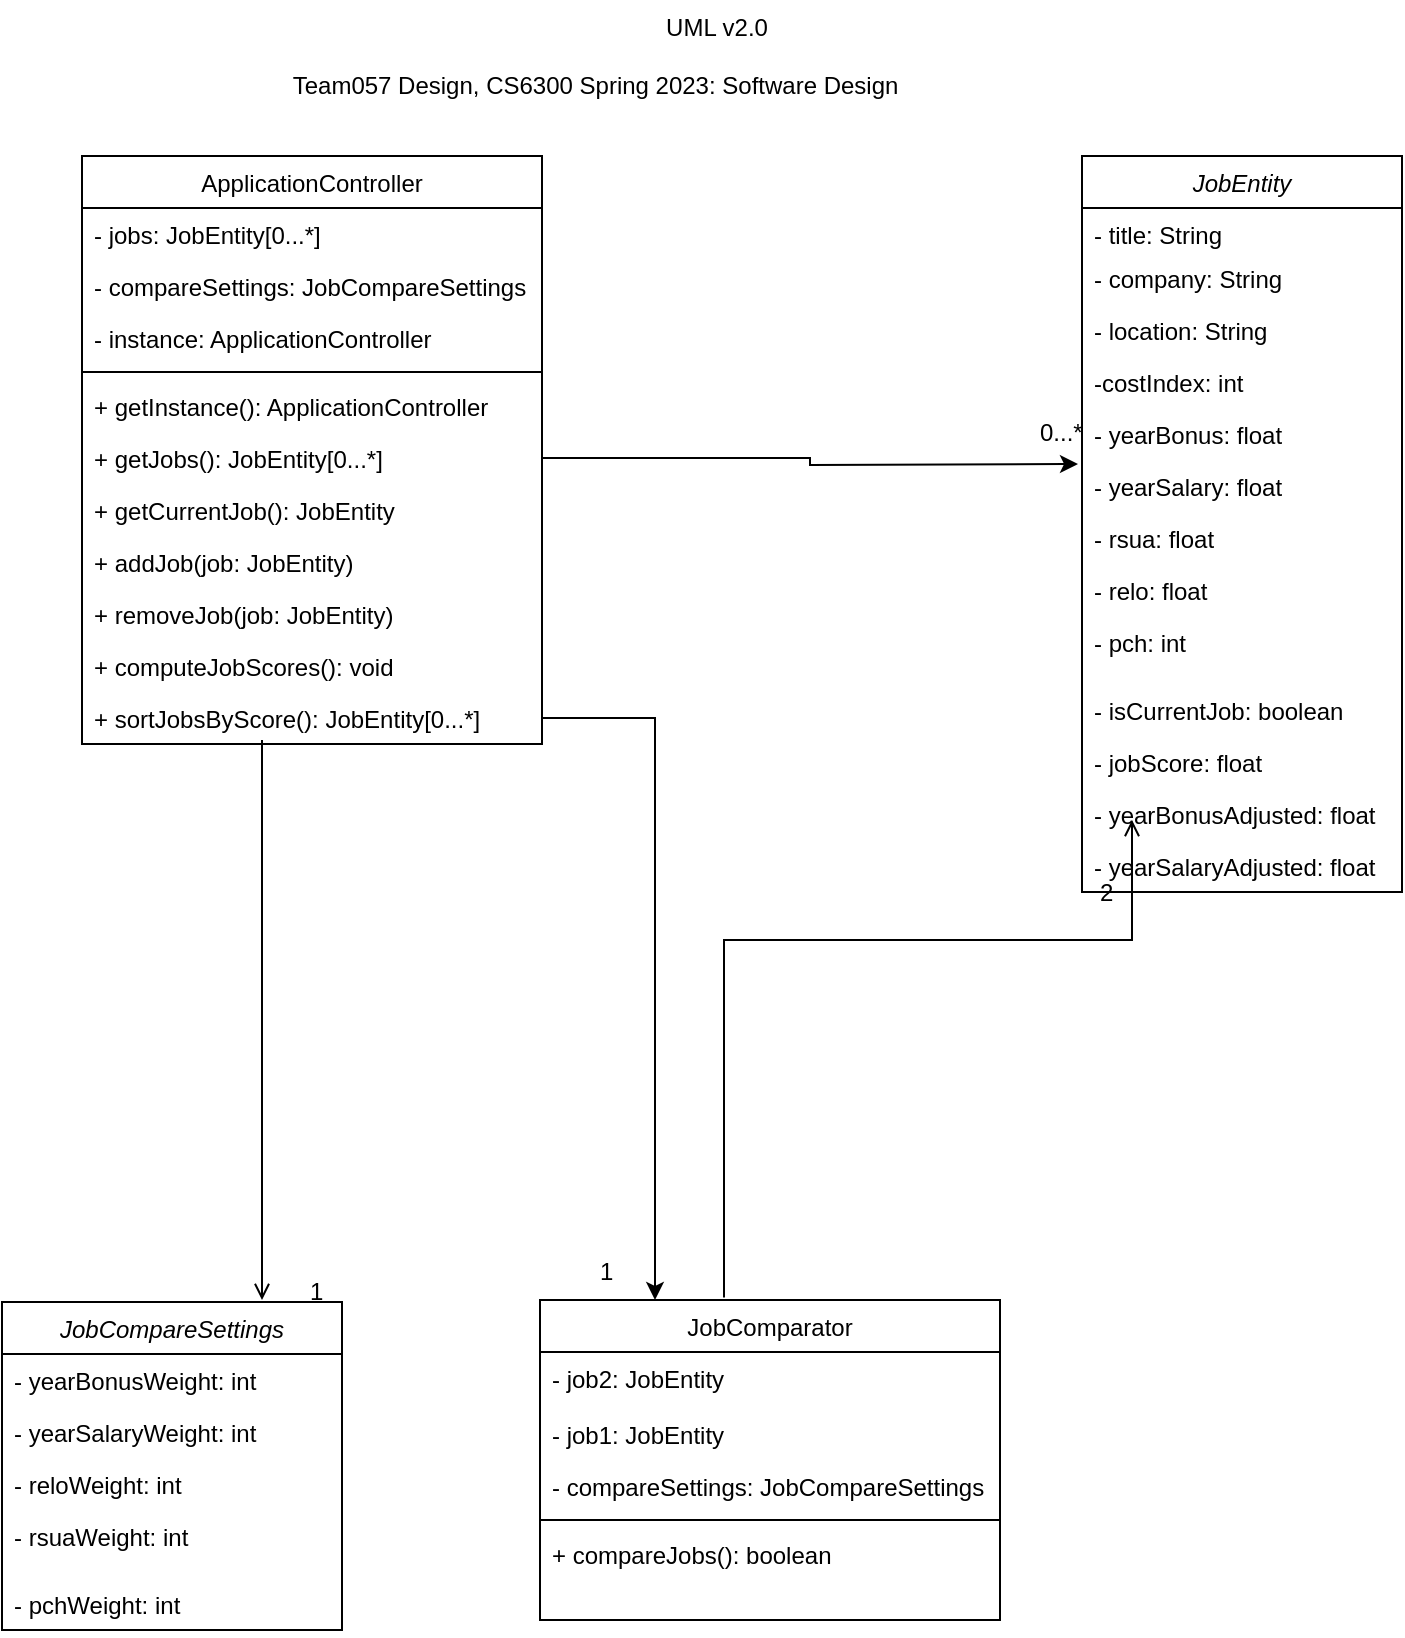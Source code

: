 <mxfile version="20.8.23" type="device"><diagram id="C5RBs43oDa-KdzZeNtuy" name="Page-1"><mxGraphModel dx="1050" dy="621" grid="1" gridSize="10" guides="1" tooltips="1" connect="1" arrows="1" fold="1" page="1" pageScale="1" pageWidth="827" pageHeight="1169" math="0" shadow="0"><root><mxCell id="WIyWlLk6GJQsqaUBKTNV-0"/><mxCell id="WIyWlLk6GJQsqaUBKTNV-1" parent="WIyWlLk6GJQsqaUBKTNV-0"/><mxCell id="zkfFHV4jXpPFQw0GAbJ--0" value="JobEntity" style="swimlane;fontStyle=2;align=center;verticalAlign=top;childLayout=stackLayout;horizontal=1;startSize=26;horizontalStack=0;resizeParent=1;resizeLast=0;collapsible=1;marginBottom=0;rounded=0;shadow=0;strokeWidth=1;" parent="WIyWlLk6GJQsqaUBKTNV-1" vertex="1"><mxGeometry x="570" y="108" width="160" height="368" as="geometry"><mxRectangle x="150" y="40" width="160" height="26" as="alternateBounds"/></mxGeometry></mxCell><mxCell id="zkfFHV4jXpPFQw0GAbJ--1" value="- title: String" style="text;align=left;verticalAlign=top;spacingLeft=4;spacingRight=4;overflow=hidden;rotatable=0;points=[[0,0.5],[1,0.5]];portConstraint=eastwest;" parent="zkfFHV4jXpPFQw0GAbJ--0" vertex="1"><mxGeometry y="26" width="160" height="22" as="geometry"/></mxCell><mxCell id="zkfFHV4jXpPFQw0GAbJ--2" value="- company: String" style="text;align=left;verticalAlign=top;spacingLeft=4;spacingRight=4;overflow=hidden;rotatable=0;points=[[0,0.5],[1,0.5]];portConstraint=eastwest;rounded=0;shadow=0;html=0;" parent="zkfFHV4jXpPFQw0GAbJ--0" vertex="1"><mxGeometry y="48" width="160" height="26" as="geometry"/></mxCell><mxCell id="F6nIAGVaNkfUYKiTFOFR-2" value="- location: String" style="text;align=left;verticalAlign=top;spacingLeft=4;spacingRight=4;overflow=hidden;rotatable=0;points=[[0,0.5],[1,0.5]];portConstraint=eastwest;" parent="zkfFHV4jXpPFQw0GAbJ--0" vertex="1"><mxGeometry y="74" width="160" height="26" as="geometry"/></mxCell><mxCell id="PXmswfZvkRH5QRFvLIQ5-0" value="-costIndex: int" style="text;align=left;verticalAlign=top;spacingLeft=4;spacingRight=4;overflow=hidden;rotatable=0;points=[[0,0.5],[1,0.5]];portConstraint=eastwest;" vertex="1" parent="zkfFHV4jXpPFQw0GAbJ--0"><mxGeometry y="100" width="160" height="26" as="geometry"/></mxCell><mxCell id="WXUcmf-pyU2MYirWD1Cy-3" value="- yearBonus: float" style="text;align=left;verticalAlign=top;spacingLeft=4;spacingRight=4;overflow=hidden;rotatable=0;points=[[0,0.5],[1,0.5]];portConstraint=eastwest;" parent="zkfFHV4jXpPFQw0GAbJ--0" vertex="1"><mxGeometry y="126" width="160" height="26" as="geometry"/></mxCell><mxCell id="WXUcmf-pyU2MYirWD1Cy-2" value="- yearSalary: float" style="text;align=left;verticalAlign=top;spacingLeft=4;spacingRight=4;overflow=hidden;rotatable=0;points=[[0,0.5],[1,0.5]];portConstraint=eastwest;" parent="zkfFHV4jXpPFQw0GAbJ--0" vertex="1"><mxGeometry y="152" width="160" height="26" as="geometry"/></mxCell><mxCell id="F6nIAGVaNkfUYKiTFOFR-4" value="- rsua: float" style="text;align=left;verticalAlign=top;spacingLeft=4;spacingRight=4;overflow=hidden;rotatable=0;points=[[0,0.5],[1,0.5]];portConstraint=eastwest;" parent="zkfFHV4jXpPFQw0GAbJ--0" vertex="1"><mxGeometry y="178" width="160" height="26" as="geometry"/></mxCell><mxCell id="F6nIAGVaNkfUYKiTFOFR-5" value="- relo: float" style="text;align=left;verticalAlign=top;spacingLeft=4;spacingRight=4;overflow=hidden;rotatable=0;points=[[0,0.5],[1,0.5]];portConstraint=eastwest;" parent="zkfFHV4jXpPFQw0GAbJ--0" vertex="1"><mxGeometry y="204" width="160" height="26" as="geometry"/></mxCell><mxCell id="zkfFHV4jXpPFQw0GAbJ--4" value="" style="line;html=1;strokeWidth=1;align=left;verticalAlign=middle;spacingTop=-1;spacingLeft=3;spacingRight=3;rotatable=0;labelPosition=right;points=[];portConstraint=eastwest;" parent="zkfFHV4jXpPFQw0GAbJ--0" vertex="1"><mxGeometry y="230" width="160" as="geometry"/></mxCell><mxCell id="WXUcmf-pyU2MYirWD1Cy-0" value="- pch: int" style="text;align=left;verticalAlign=top;spacingLeft=4;spacingRight=4;overflow=hidden;rotatable=0;points=[[0,0.5],[1,0.5]];portConstraint=eastwest;rounded=0;shadow=0;html=0;" parent="zkfFHV4jXpPFQw0GAbJ--0" vertex="1"><mxGeometry y="230" width="160" height="34" as="geometry"/></mxCell><mxCell id="WXUcmf-pyU2MYirWD1Cy-1" value="- isCurrentJob: boolean" style="text;align=left;verticalAlign=top;spacingLeft=4;spacingRight=4;overflow=hidden;rotatable=0;points=[[0,0.5],[1,0.5]];portConstraint=eastwest;" parent="zkfFHV4jXpPFQw0GAbJ--0" vertex="1"><mxGeometry y="264" width="160" height="26" as="geometry"/></mxCell><mxCell id="6BhqM0dPrYhoJWWjN4Vd-0" value="- jobScore: float" style="text;align=left;verticalAlign=top;spacingLeft=4;spacingRight=4;overflow=hidden;rotatable=0;points=[[0,0.5],[1,0.5]];portConstraint=eastwest;" parent="zkfFHV4jXpPFQw0GAbJ--0" vertex="1"><mxGeometry y="290" width="160" height="26" as="geometry"/></mxCell><mxCell id="WXUcmf-pyU2MYirWD1Cy-5" value="- yearBonusAdjusted: float" style="text;align=left;verticalAlign=top;spacingLeft=4;spacingRight=4;overflow=hidden;rotatable=0;points=[[0,0.5],[1,0.5]];portConstraint=eastwest;" parent="zkfFHV4jXpPFQw0GAbJ--0" vertex="1"><mxGeometry y="316" width="160" height="26" as="geometry"/></mxCell><mxCell id="WXUcmf-pyU2MYirWD1Cy-4" value="- yearSalaryAdjusted: float" style="text;align=left;verticalAlign=top;spacingLeft=4;spacingRight=4;overflow=hidden;rotatable=0;points=[[0,0.5],[1,0.5]];portConstraint=eastwest;" parent="zkfFHV4jXpPFQw0GAbJ--0" vertex="1"><mxGeometry y="342" width="160" height="26" as="geometry"/></mxCell><mxCell id="zkfFHV4jXpPFQw0GAbJ--17" value="ApplicationController" style="swimlane;fontStyle=0;align=center;verticalAlign=top;childLayout=stackLayout;horizontal=1;startSize=26;horizontalStack=0;resizeParent=1;resizeLast=0;collapsible=1;marginBottom=0;rounded=0;shadow=0;strokeWidth=1;" parent="WIyWlLk6GJQsqaUBKTNV-1" vertex="1"><mxGeometry x="70" y="108" width="230" height="294" as="geometry"><mxRectangle x="550" y="140" width="160" height="26" as="alternateBounds"/></mxGeometry></mxCell><mxCell id="zkfFHV4jXpPFQw0GAbJ--18" value="- jobs: JobEntity[0...*]" style="text;align=left;verticalAlign=top;spacingLeft=4;spacingRight=4;overflow=hidden;rotatable=0;points=[[0,0.5],[1,0.5]];portConstraint=eastwest;" parent="zkfFHV4jXpPFQw0GAbJ--17" vertex="1"><mxGeometry y="26" width="230" height="26" as="geometry"/></mxCell><mxCell id="F6nIAGVaNkfUYKiTFOFR-75" value="- compareSettings: JobCompareSettings" style="text;align=left;verticalAlign=top;spacingLeft=4;spacingRight=4;overflow=hidden;rotatable=0;points=[[0,0.5],[1,0.5]];portConstraint=eastwest;" parent="zkfFHV4jXpPFQw0GAbJ--17" vertex="1"><mxGeometry y="52" width="230" height="26" as="geometry"/></mxCell><mxCell id="F6nIAGVaNkfUYKiTFOFR-73" value="- instance: ApplicationController" style="text;align=left;verticalAlign=top;spacingLeft=4;spacingRight=4;overflow=hidden;rotatable=0;points=[[0,0.5],[1,0.5]];portConstraint=eastwest;" parent="zkfFHV4jXpPFQw0GAbJ--17" vertex="1"><mxGeometry y="78" width="230" height="26" as="geometry"/></mxCell><mxCell id="zkfFHV4jXpPFQw0GAbJ--23" value="" style="line;html=1;strokeWidth=1;align=left;verticalAlign=middle;spacingTop=-1;spacingLeft=3;spacingRight=3;rotatable=0;labelPosition=right;points=[];portConstraint=eastwest;" parent="zkfFHV4jXpPFQw0GAbJ--17" vertex="1"><mxGeometry y="104" width="230" height="8" as="geometry"/></mxCell><mxCell id="F6nIAGVaNkfUYKiTFOFR-28" value="+ getInstance(): ApplicationController" style="text;align=left;verticalAlign=top;spacingLeft=4;spacingRight=4;overflow=hidden;rotatable=0;points=[[0,0.5],[1,0.5]];portConstraint=eastwest;" parent="zkfFHV4jXpPFQw0GAbJ--17" vertex="1"><mxGeometry y="112" width="230" height="26" as="geometry"/></mxCell><mxCell id="zkfFHV4jXpPFQw0GAbJ--24" value="+ getJobs(): JobEntity[0...*]" style="text;align=left;verticalAlign=top;spacingLeft=4;spacingRight=4;overflow=hidden;rotatable=0;points=[[0,0.5],[1,0.5]];portConstraint=eastwest;" parent="zkfFHV4jXpPFQw0GAbJ--17" vertex="1"><mxGeometry y="138" width="230" height="26" as="geometry"/></mxCell><mxCell id="F6nIAGVaNkfUYKiTFOFR-74" value="+ getCurrentJob(): JobEntity" style="text;align=left;verticalAlign=top;spacingLeft=4;spacingRight=4;overflow=hidden;rotatable=0;points=[[0,0.5],[1,0.5]];portConstraint=eastwest;" parent="zkfFHV4jXpPFQw0GAbJ--17" vertex="1"><mxGeometry y="164" width="230" height="26" as="geometry"/></mxCell><mxCell id="F6nIAGVaNkfUYKiTFOFR-26" value="+ addJob(job: JobEntity)" style="text;align=left;verticalAlign=top;spacingLeft=4;spacingRight=4;overflow=hidden;rotatable=0;points=[[0,0.5],[1,0.5]];portConstraint=eastwest;" parent="zkfFHV4jXpPFQw0GAbJ--17" vertex="1"><mxGeometry y="190" width="230" height="26" as="geometry"/></mxCell><mxCell id="F6nIAGVaNkfUYKiTFOFR-27" value="+ removeJob(job: JobEntity)" style="text;align=left;verticalAlign=top;spacingLeft=4;spacingRight=4;overflow=hidden;rotatable=0;points=[[0,0.5],[1,0.5]];portConstraint=eastwest;" parent="zkfFHV4jXpPFQw0GAbJ--17" vertex="1"><mxGeometry y="216" width="230" height="26" as="geometry"/></mxCell><mxCell id="H7CW498lwEWC20k4ga-I-11" value="+ computeJobScores(): void" style="text;align=left;verticalAlign=top;spacingLeft=4;spacingRight=4;overflow=hidden;rotatable=0;points=[[0,0.5],[1,0.5]];portConstraint=eastwest;" parent="zkfFHV4jXpPFQw0GAbJ--17" vertex="1"><mxGeometry y="242" width="230" height="26" as="geometry"/></mxCell><mxCell id="F6nIAGVaNkfUYKiTFOFR-29" value="+ sortJobsByScore(): JobEntity[0...*]" style="text;align=left;verticalAlign=top;spacingLeft=4;spacingRight=4;overflow=hidden;rotatable=0;points=[[0,0.5],[1,0.5]];portConstraint=eastwest;" parent="zkfFHV4jXpPFQw0GAbJ--17" vertex="1"><mxGeometry y="268" width="230" height="26" as="geometry"/></mxCell><mxCell id="F6nIAGVaNkfUYKiTFOFR-1" value="&lt;div&gt;&lt;span style=&quot;&quot;&gt;&#9;&lt;/span&gt;&lt;span style=&quot;&quot;&gt;&#9;&lt;/span&gt;&lt;span style=&quot;&quot;&gt;&#9;&lt;/span&gt;&lt;span style=&quot;&quot;&gt;&#9;&lt;/span&gt;&lt;span style=&quot;&quot;&gt;&#9;&lt;/span&gt;&lt;span style=&quot;&quot;&gt;&#9;&lt;/span&gt;&lt;span style=&quot;&quot;&gt;&#9;&lt;/span&gt;&lt;span style=&quot;&quot;&gt;&#9;&lt;/span&gt;&lt;span style=&quot;&quot;&gt;&#9;&lt;/span&gt;&lt;span style=&quot;white-space: pre;&quot;&gt;&#9;&lt;/span&gt;&lt;span style=&quot;white-space: pre;&quot;&gt;&#9;&lt;/span&gt;&lt;span style=&quot;white-space: pre;&quot;&gt;&#9;&lt;/span&gt;&lt;span style=&quot;white-space: pre;&quot;&gt;&#9;&lt;/span&gt;&lt;span style=&quot;white-space: pre;&quot;&gt;&#9;&lt;/span&gt;&lt;span style=&quot;white-space: pre;&quot;&gt;&#9;&lt;/span&gt;&lt;span style=&quot;white-space: pre;&quot;&gt;&#9;&lt;/span&gt;&lt;span style=&quot;white-space: pre;&quot;&gt;&#9;&lt;/span&gt;&lt;span style=&quot;white-space: pre;&quot;&gt;&#9;&lt;/span&gt;UML v2.0&lt;/div&gt;&lt;div&gt;&lt;br&gt;&lt;/div&gt;&lt;span style=&quot;white-space: pre;&quot;&gt;&#9;&lt;/span&gt;&lt;span style=&quot;white-space: pre;&quot;&gt;&#9;&lt;/span&gt;Team057 Design, CS6300 Spring 2023&lt;b id=&quot;docs-internal-guid-c6e9de07-7fff-187e-cb46-2fe92c24adee&quot; style=&quot;font-weight:normal;&quot;&gt;: Software Design&lt;/b&gt;" style="text;whiteSpace=wrap;html=1;" parent="WIyWlLk6GJQsqaUBKTNV-1" vertex="1"><mxGeometry x="120" y="30" width="520" height="70" as="geometry"/></mxCell><mxCell id="F6nIAGVaNkfUYKiTFOFR-30" value="JobCompareSettings" style="swimlane;fontStyle=2;align=center;verticalAlign=top;childLayout=stackLayout;horizontal=1;startSize=26;horizontalStack=0;resizeParent=1;resizeLast=0;collapsible=1;marginBottom=0;rounded=0;shadow=0;strokeWidth=1;" parent="WIyWlLk6GJQsqaUBKTNV-1" vertex="1"><mxGeometry x="30" y="681" width="170" height="164" as="geometry"><mxRectangle x="150" y="40" width="160" height="26" as="alternateBounds"/></mxGeometry></mxCell><mxCell id="F6nIAGVaNkfUYKiTFOFR-34" value="- yearBonusWeight: int" style="text;align=left;verticalAlign=top;spacingLeft=4;spacingRight=4;overflow=hidden;rotatable=0;points=[[0,0.5],[1,0.5]];portConstraint=eastwest;" parent="F6nIAGVaNkfUYKiTFOFR-30" vertex="1"><mxGeometry y="26" width="170" height="26" as="geometry"/></mxCell><mxCell id="F6nIAGVaNkfUYKiTFOFR-33" value="- yearSalaryWeight: int" style="text;align=left;verticalAlign=top;spacingLeft=4;spacingRight=4;overflow=hidden;rotatable=0;points=[[0,0.5],[1,0.5]];portConstraint=eastwest;" parent="F6nIAGVaNkfUYKiTFOFR-30" vertex="1"><mxGeometry y="52" width="170" height="26" as="geometry"/></mxCell><mxCell id="F6nIAGVaNkfUYKiTFOFR-31" value="- reloWeight: int" style="text;align=left;verticalAlign=top;spacingLeft=4;spacingRight=4;overflow=hidden;rotatable=0;points=[[0,0.5],[1,0.5]];portConstraint=eastwest;" parent="F6nIAGVaNkfUYKiTFOFR-30" vertex="1"><mxGeometry y="78" width="170" height="26" as="geometry"/></mxCell><mxCell id="F6nIAGVaNkfUYKiTFOFR-35" value="- rsuaWeight: int" style="text;align=left;verticalAlign=top;spacingLeft=4;spacingRight=4;overflow=hidden;rotatable=0;points=[[0,0.5],[1,0.5]];portConstraint=eastwest;rounded=0;shadow=0;html=0;" parent="F6nIAGVaNkfUYKiTFOFR-30" vertex="1"><mxGeometry y="104" width="170" height="34" as="geometry"/></mxCell><mxCell id="F6nIAGVaNkfUYKiTFOFR-32" value="- pchWeight: int" style="text;align=left;verticalAlign=top;spacingLeft=4;spacingRight=4;overflow=hidden;rotatable=0;points=[[0,0.5],[1,0.5]];portConstraint=eastwest;rounded=0;shadow=0;html=0;" parent="F6nIAGVaNkfUYKiTFOFR-30" vertex="1"><mxGeometry y="138" width="170" height="26" as="geometry"/></mxCell><mxCell id="F6nIAGVaNkfUYKiTFOFR-36" value="" style="line;html=1;strokeWidth=1;align=left;verticalAlign=middle;spacingTop=-1;spacingLeft=3;spacingRight=3;rotatable=0;labelPosition=right;points=[];portConstraint=eastwest;" parent="F6nIAGVaNkfUYKiTFOFR-30" vertex="1"><mxGeometry y="164" width="170" as="geometry"/></mxCell><mxCell id="F6nIAGVaNkfUYKiTFOFR-39" value="JobComparator" style="swimlane;fontStyle=0;align=center;verticalAlign=top;childLayout=stackLayout;horizontal=1;startSize=26;horizontalStack=0;resizeParent=1;resizeLast=0;collapsible=1;marginBottom=0;rounded=0;shadow=0;strokeWidth=1;" parent="WIyWlLk6GJQsqaUBKTNV-1" vertex="1"><mxGeometry x="299" y="680" width="230" height="160" as="geometry"><mxRectangle x="550" y="140" width="160" height="26" as="alternateBounds"/></mxGeometry></mxCell><mxCell id="F6nIAGVaNkfUYKiTFOFR-48" value="- job2: JobEntity" style="text;align=left;verticalAlign=top;spacingLeft=4;spacingRight=4;overflow=hidden;rotatable=0;points=[[0,0.5],[1,0.5]];portConstraint=eastwest;" parent="F6nIAGVaNkfUYKiTFOFR-39" vertex="1"><mxGeometry y="26" width="230" height="28" as="geometry"/></mxCell><mxCell id="F6nIAGVaNkfUYKiTFOFR-40" value="- job1: JobEntity" style="text;align=left;verticalAlign=top;spacingLeft=4;spacingRight=4;overflow=hidden;rotatable=0;points=[[0,0.5],[1,0.5]];portConstraint=eastwest;" parent="F6nIAGVaNkfUYKiTFOFR-39" vertex="1"><mxGeometry y="54" width="230" height="26" as="geometry"/></mxCell><mxCell id="F6nIAGVaNkfUYKiTFOFR-41" value="- compareSettings: JobCompareSettings" style="text;align=left;verticalAlign=top;spacingLeft=4;spacingRight=4;overflow=hidden;rotatable=0;points=[[0,0.5],[1,0.5]];portConstraint=eastwest;" parent="F6nIAGVaNkfUYKiTFOFR-39" vertex="1"><mxGeometry y="80" width="230" height="26" as="geometry"/></mxCell><mxCell id="F6nIAGVaNkfUYKiTFOFR-42" value="" style="line;html=1;strokeWidth=1;align=left;verticalAlign=middle;spacingTop=-1;spacingLeft=3;spacingRight=3;rotatable=0;labelPosition=right;points=[];portConstraint=eastwest;" parent="F6nIAGVaNkfUYKiTFOFR-39" vertex="1"><mxGeometry y="106" width="230" height="8" as="geometry"/></mxCell><mxCell id="F6nIAGVaNkfUYKiTFOFR-43" value="+ compareJobs(): boolean" style="text;align=left;verticalAlign=top;spacingLeft=4;spacingRight=4;overflow=hidden;rotatable=0;points=[[0,0.5],[1,0.5]];portConstraint=eastwest;" parent="F6nIAGVaNkfUYKiTFOFR-39" vertex="1"><mxGeometry y="114" width="230" height="46" as="geometry"/></mxCell><mxCell id="F6nIAGVaNkfUYKiTFOFR-49" value="" style="endArrow=open;shadow=0;strokeWidth=1;rounded=0;endFill=1;edgeStyle=elbowEdgeStyle;elbow=vertical;exitX=0.4;exitY=-0.008;exitDx=0;exitDy=0;exitPerimeter=0;" parent="WIyWlLk6GJQsqaUBKTNV-1" source="F6nIAGVaNkfUYKiTFOFR-39" edge="1"><mxGeometry x="0.5" y="41" relative="1" as="geometry"><mxPoint x="160" y="535" as="sourcePoint"/><mxPoint x="595" y="440" as="targetPoint"/><mxPoint x="-40" y="32" as="offset"/><Array as="points"><mxPoint x="520" y="500"/><mxPoint x="440" y="600"/></Array></mxGeometry></mxCell><mxCell id="F6nIAGVaNkfUYKiTFOFR-52" value="1" style="resizable=0;align=left;verticalAlign=bottom;labelBackgroundColor=none;fontSize=12;" parent="WIyWlLk6GJQsqaUBKTNV-1" connectable="0" vertex="1"><mxGeometry x="270" y="679.58" as="geometry"><mxPoint x="57" y="-5" as="offset"/></mxGeometry></mxCell><mxCell id="F6nIAGVaNkfUYKiTFOFR-60" value="" style="resizable=0;align=right;verticalAlign=bottom;labelBackgroundColor=none;fontSize=12;" parent="WIyWlLk6GJQsqaUBKTNV-1" connectable="0" vertex="1"><mxGeometry x="390.0" y="679.581" as="geometry"><mxPoint x="-200" y="86" as="offset"/></mxGeometry></mxCell><mxCell id="F6nIAGVaNkfUYKiTFOFR-62" value="" style="resizable=0;align=right;verticalAlign=bottom;labelBackgroundColor=none;fontSize=12;" parent="WIyWlLk6GJQsqaUBKTNV-1" connectable="0" vertex="1"><mxGeometry x="400.0" y="689.581" as="geometry"><mxPoint x="213" y="75" as="offset"/></mxGeometry></mxCell><mxCell id="F6nIAGVaNkfUYKiTFOFR-63" style="edgeStyle=orthogonalEdgeStyle;rounded=0;orthogonalLoop=1;jettySize=auto;html=1;endArrow=open;endFill=0;startArrow=none;startFill=0;" parent="WIyWlLk6GJQsqaUBKTNV-1" edge="1"><mxGeometry relative="1" as="geometry"><mxPoint x="160" y="400" as="sourcePoint"/><mxPoint x="160" y="680" as="targetPoint"/><Array as="points"><mxPoint x="160" y="673"/></Array></mxGeometry></mxCell><mxCell id="F6nIAGVaNkfUYKiTFOFR-64" value="" style="resizable=0;align=right;verticalAlign=bottom;labelBackgroundColor=none;fontSize=12;" parent="WIyWlLk6GJQsqaUBKTNV-1" connectable="0" vertex="1"><mxGeometry x="390.0" y="679.581" as="geometry"><mxPoint x="-178" y="65" as="offset"/></mxGeometry></mxCell><mxCell id="WXUcmf-pyU2MYirWD1Cy-6" style="edgeStyle=orthogonalEdgeStyle;rounded=0;orthogonalLoop=1;jettySize=auto;html=1;" parent="WIyWlLk6GJQsqaUBKTNV-1" source="zkfFHV4jXpPFQw0GAbJ--24" edge="1"><mxGeometry relative="1" as="geometry"><mxPoint x="568" y="262" as="targetPoint"/></mxGeometry></mxCell><mxCell id="WXUcmf-pyU2MYirWD1Cy-7" value="2" style="resizable=0;align=left;verticalAlign=bottom;labelBackgroundColor=none;fontSize=12;" parent="WIyWlLk6GJQsqaUBKTNV-1" connectable="0" vertex="1"><mxGeometry x="520" y="490" as="geometry"><mxPoint x="57" y="-5" as="offset"/></mxGeometry></mxCell><mxCell id="WXUcmf-pyU2MYirWD1Cy-8" value="0...*" style="resizable=0;align=left;verticalAlign=bottom;labelBackgroundColor=none;fontSize=12;" parent="WIyWlLk6GJQsqaUBKTNV-1" connectable="0" vertex="1"><mxGeometry x="490" y="260" as="geometry"><mxPoint x="57" y="-5" as="offset"/></mxGeometry></mxCell><mxCell id="WXUcmf-pyU2MYirWD1Cy-9" style="edgeStyle=orthogonalEdgeStyle;rounded=0;orthogonalLoop=1;jettySize=auto;html=1;entryX=0.25;entryY=0;entryDx=0;entryDy=0;" parent="WIyWlLk6GJQsqaUBKTNV-1" source="F6nIAGVaNkfUYKiTFOFR-29" target="F6nIAGVaNkfUYKiTFOFR-39" edge="1"><mxGeometry relative="1" as="geometry"/></mxCell><mxCell id="WXUcmf-pyU2MYirWD1Cy-10" value="1" style="resizable=0;align=left;verticalAlign=bottom;labelBackgroundColor=none;fontSize=12;" parent="WIyWlLk6GJQsqaUBKTNV-1" connectable="0" vertex="1"><mxGeometry x="125" y="689.58" as="geometry"><mxPoint x="57" y="-5" as="offset"/></mxGeometry></mxCell></root></mxGraphModel></diagram></mxfile>